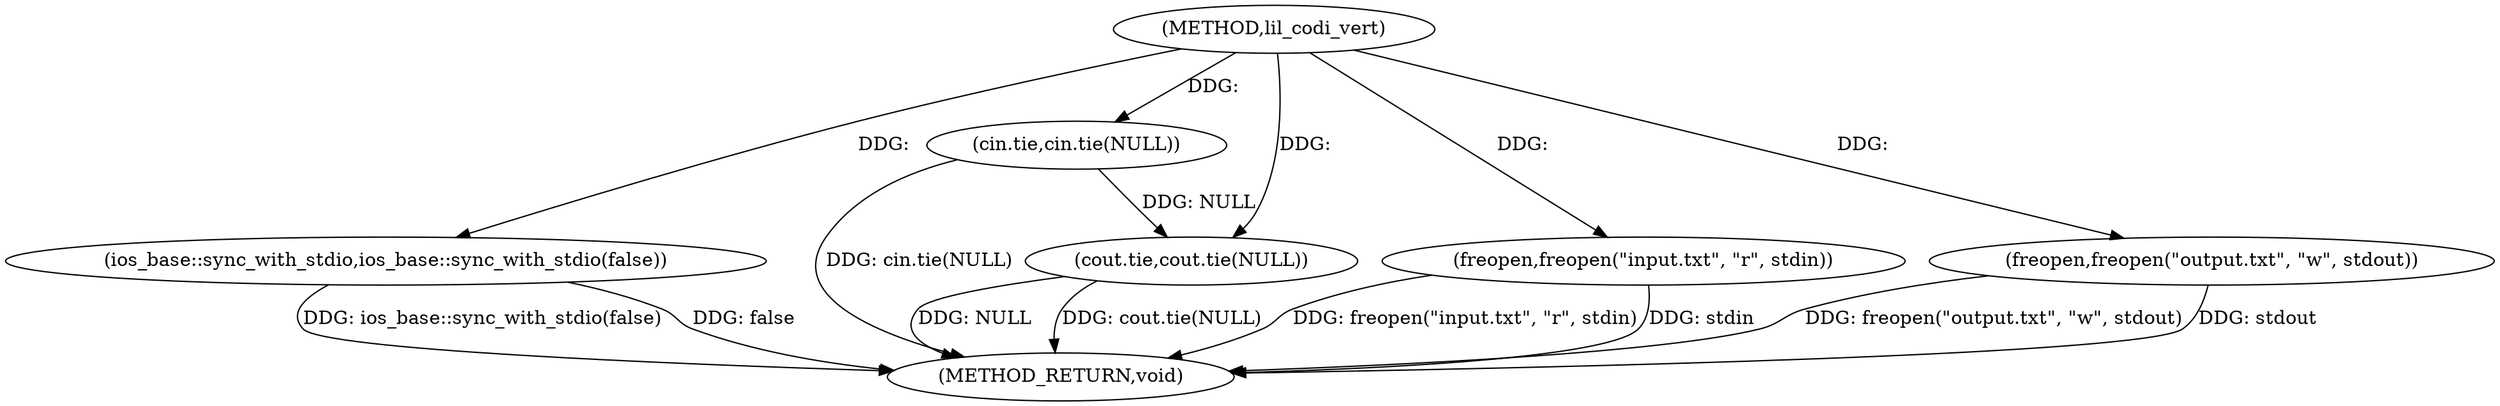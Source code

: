 digraph "lil_codi_vert" {  
"1000104" [label = "(METHOD,lil_codi_vert)" ]
"1000120" [label = "(METHOD_RETURN,void)" ]
"1000106" [label = "(ios_base::sync_with_stdio,ios_base::sync_with_stdio(false))" ]
"1000108" [label = "(cin.tie,cin.tie(NULL))" ]
"1000110" [label = "(cout.tie,cout.tie(NULL))" ]
"1000112" [label = "(freopen,freopen(\"input.txt\", \"r\", stdin))" ]
"1000116" [label = "(freopen,freopen(\"output.txt\", \"w\", stdout))" ]
  "1000106" -> "1000120"  [ label = "DDG: ios_base::sync_with_stdio(false)"] 
  "1000108" -> "1000120"  [ label = "DDG: cin.tie(NULL)"] 
  "1000110" -> "1000120"  [ label = "DDG: NULL"] 
  "1000110" -> "1000120"  [ label = "DDG: cout.tie(NULL)"] 
  "1000112" -> "1000120"  [ label = "DDG: freopen(\"input.txt\", \"r\", stdin)"] 
  "1000116" -> "1000120"  [ label = "DDG: freopen(\"output.txt\", \"w\", stdout)"] 
  "1000116" -> "1000120"  [ label = "DDG: stdout"] 
  "1000112" -> "1000120"  [ label = "DDG: stdin"] 
  "1000106" -> "1000120"  [ label = "DDG: false"] 
  "1000104" -> "1000106"  [ label = "DDG: "] 
  "1000104" -> "1000108"  [ label = "DDG: "] 
  "1000108" -> "1000110"  [ label = "DDG: NULL"] 
  "1000104" -> "1000110"  [ label = "DDG: "] 
  "1000104" -> "1000112"  [ label = "DDG: "] 
  "1000104" -> "1000116"  [ label = "DDG: "] 
}
